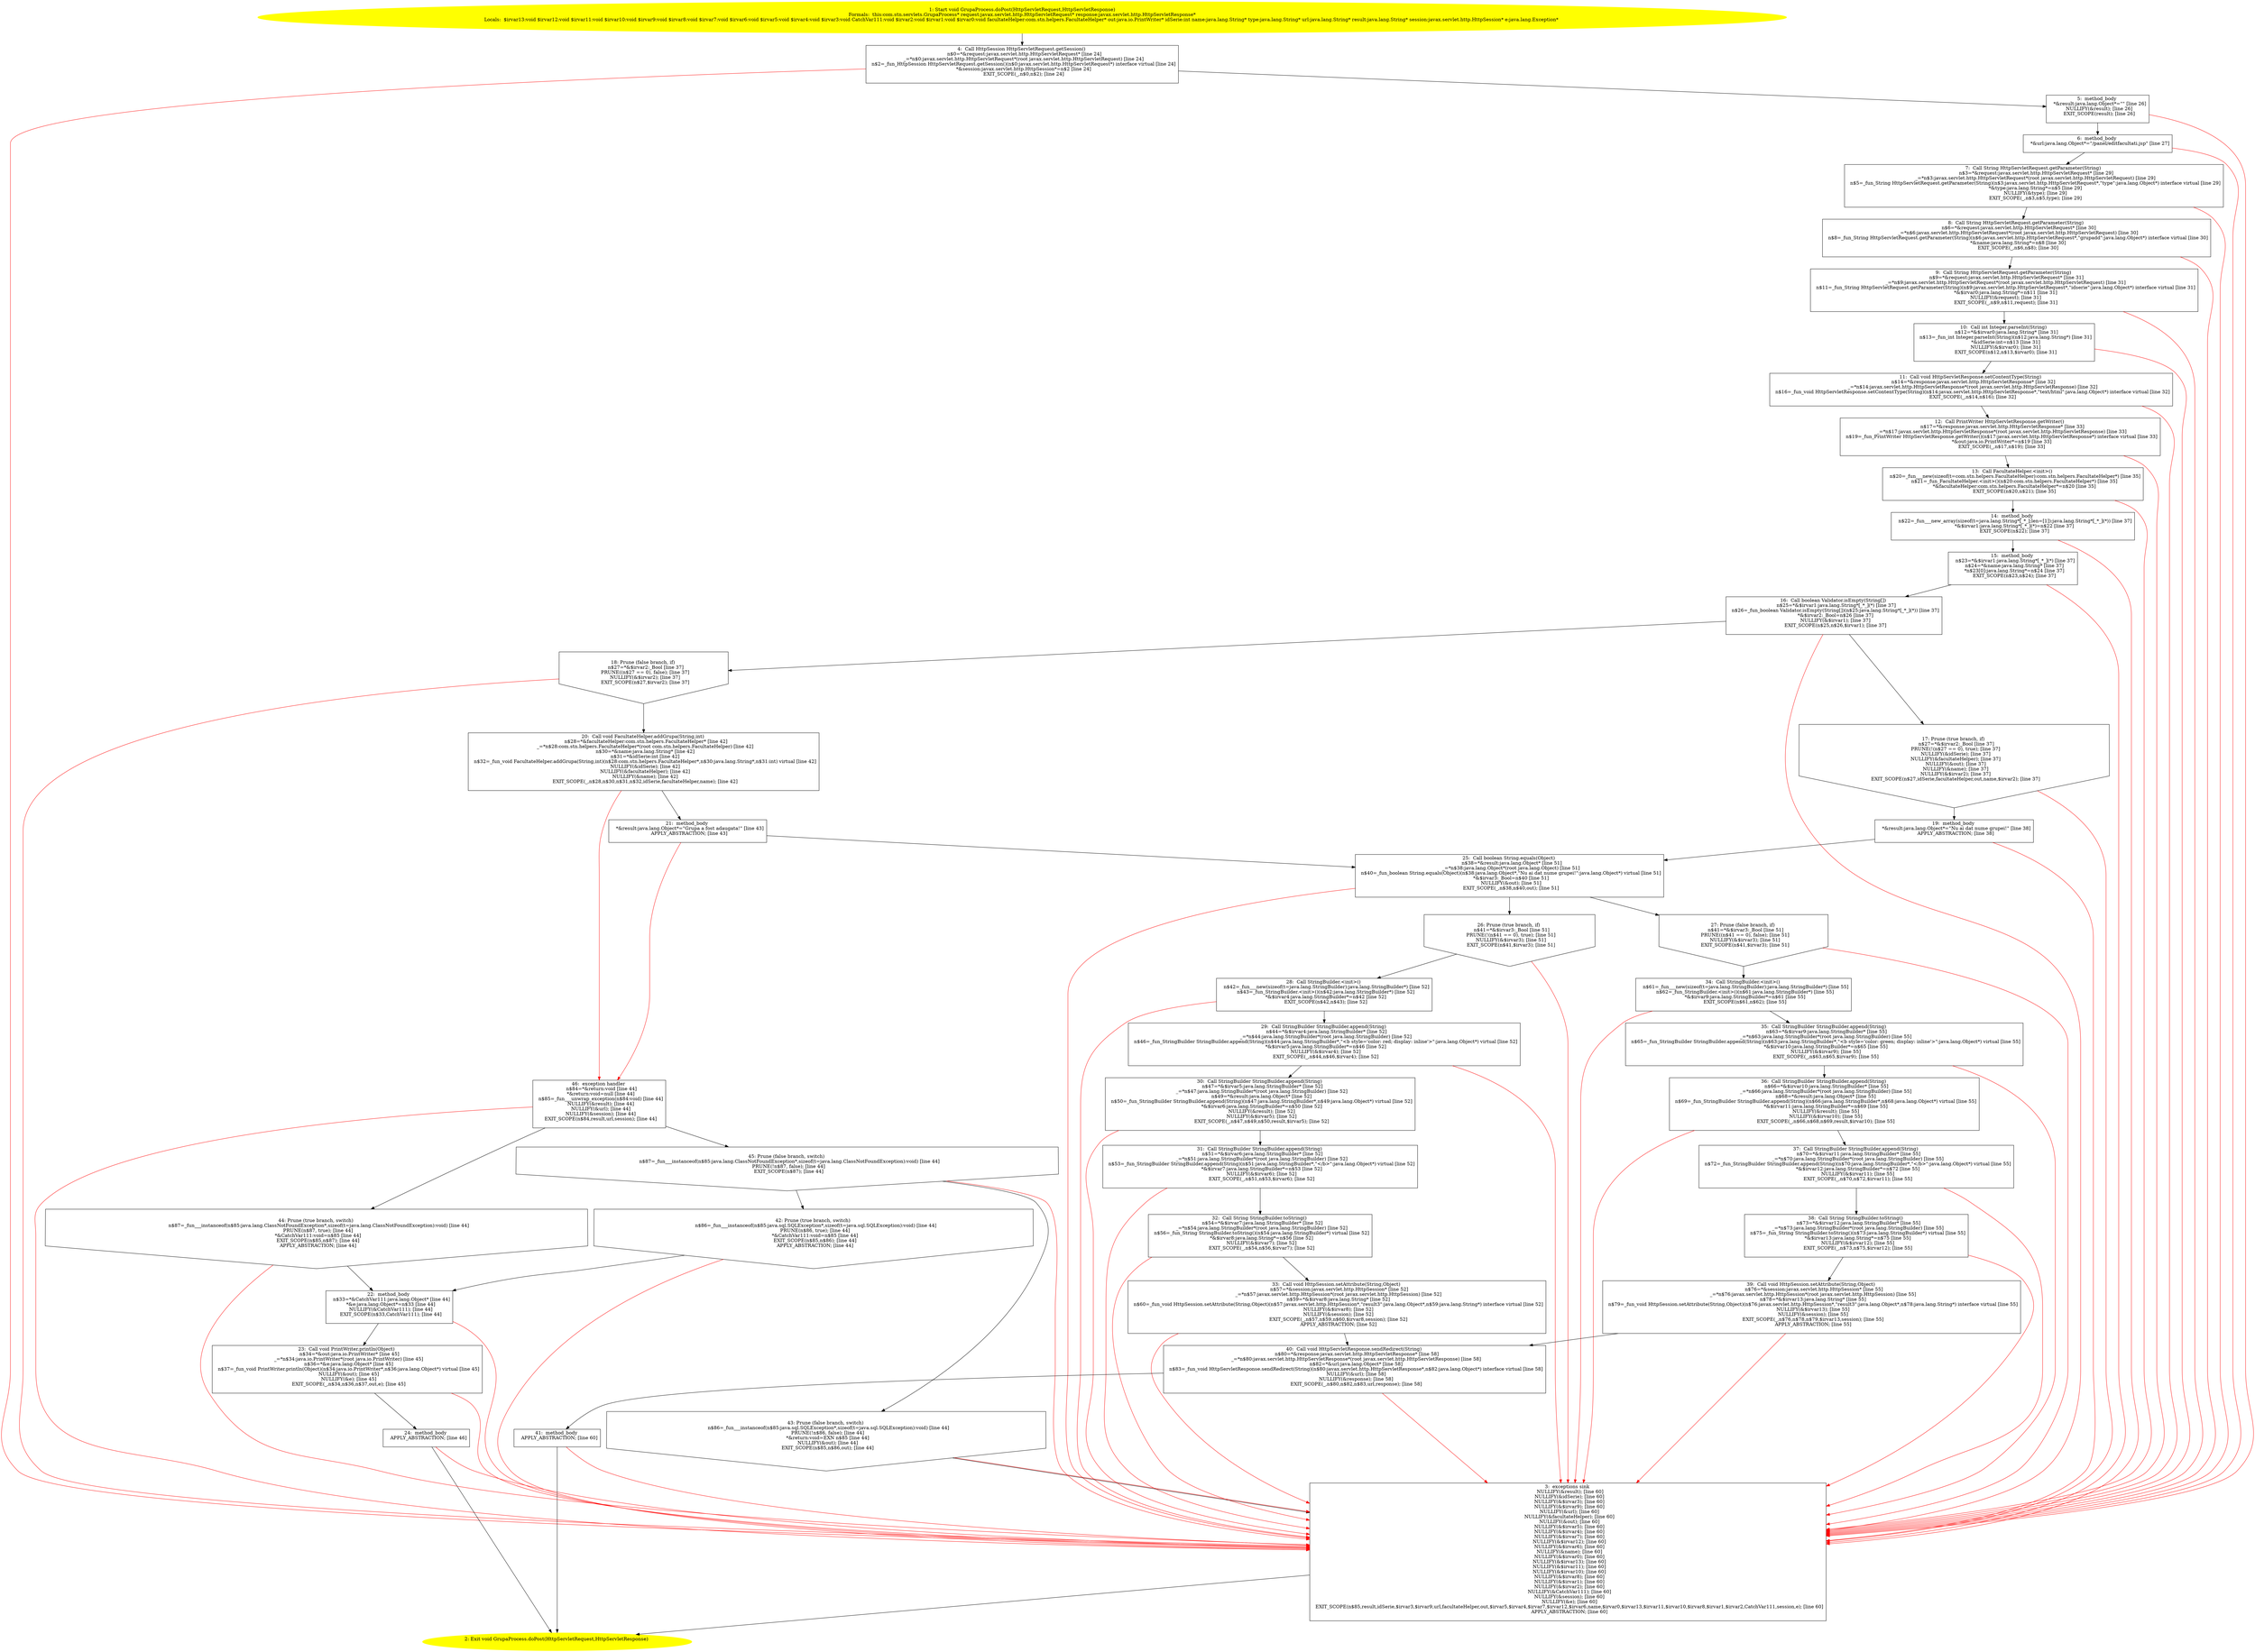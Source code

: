 /* @generated */
digraph cfg {
"com.stn.servlets.GrupaProcess.doPost(javax.servlet.http.HttpServletRequest,javax.servlet.http.HttpSe.77dba6523dc3bb1e43ad5403bfc271e7_1" [label="1: Start void GrupaProcess.doPost(HttpServletRequest,HttpServletResponse)\nFormals:  this:com.stn.servlets.GrupaProcess* request:javax.servlet.http.HttpServletRequest* response:javax.servlet.http.HttpServletResponse*\nLocals:  $irvar13:void $irvar12:void $irvar11:void $irvar10:void $irvar9:void $irvar8:void $irvar7:void $irvar6:void $irvar5:void $irvar4:void $irvar3:void CatchVar111:void $irvar2:void $irvar1:void $irvar0:void facultateHelper:com.stn.helpers.FacultateHelper* out:java.io.PrintWriter* idSerie:int name:java.lang.String* type:java.lang.String* url:java.lang.String* result:java.lang.String* session:javax.servlet.http.HttpSession* e:java.lang.Exception* \n  " color=yellow style=filled]
	

	 "com.stn.servlets.GrupaProcess.doPost(javax.servlet.http.HttpServletRequest,javax.servlet.http.HttpSe.77dba6523dc3bb1e43ad5403bfc271e7_1" -> "com.stn.servlets.GrupaProcess.doPost(javax.servlet.http.HttpServletRequest,javax.servlet.http.HttpSe.77dba6523dc3bb1e43ad5403bfc271e7_4" ;
"com.stn.servlets.GrupaProcess.doPost(javax.servlet.http.HttpServletRequest,javax.servlet.http.HttpSe.77dba6523dc3bb1e43ad5403bfc271e7_2" [label="2: Exit void GrupaProcess.doPost(HttpServletRequest,HttpServletResponse) \n  " color=yellow style=filled]
	

"com.stn.servlets.GrupaProcess.doPost(javax.servlet.http.HttpServletRequest,javax.servlet.http.HttpSe.77dba6523dc3bb1e43ad5403bfc271e7_3" [label="3:  exceptions sink \n   NULLIFY(&result); [line 60]\n  NULLIFY(&idSerie); [line 60]\n  NULLIFY(&$irvar3); [line 60]\n  NULLIFY(&$irvar9); [line 60]\n  NULLIFY(&url); [line 60]\n  NULLIFY(&facultateHelper); [line 60]\n  NULLIFY(&out); [line 60]\n  NULLIFY(&$irvar5); [line 60]\n  NULLIFY(&$irvar4); [line 60]\n  NULLIFY(&$irvar7); [line 60]\n  NULLIFY(&$irvar12); [line 60]\n  NULLIFY(&$irvar6); [line 60]\n  NULLIFY(&name); [line 60]\n  NULLIFY(&$irvar0); [line 60]\n  NULLIFY(&$irvar13); [line 60]\n  NULLIFY(&$irvar11); [line 60]\n  NULLIFY(&$irvar10); [line 60]\n  NULLIFY(&$irvar8); [line 60]\n  NULLIFY(&$irvar1); [line 60]\n  NULLIFY(&$irvar2); [line 60]\n  NULLIFY(&CatchVar111); [line 60]\n  NULLIFY(&session); [line 60]\n  NULLIFY(&e); [line 60]\n  EXIT_SCOPE(n$85,result,idSerie,$irvar3,$irvar9,url,facultateHelper,out,$irvar5,$irvar4,$irvar7,$irvar12,$irvar6,name,$irvar0,$irvar13,$irvar11,$irvar10,$irvar8,$irvar1,$irvar2,CatchVar111,session,e); [line 60]\n  APPLY_ABSTRACTION; [line 60]\n " shape="box"]
	

	 "com.stn.servlets.GrupaProcess.doPost(javax.servlet.http.HttpServletRequest,javax.servlet.http.HttpSe.77dba6523dc3bb1e43ad5403bfc271e7_3" -> "com.stn.servlets.GrupaProcess.doPost(javax.servlet.http.HttpServletRequest,javax.servlet.http.HttpSe.77dba6523dc3bb1e43ad5403bfc271e7_2" ;
"com.stn.servlets.GrupaProcess.doPost(javax.servlet.http.HttpServletRequest,javax.servlet.http.HttpSe.77dba6523dc3bb1e43ad5403bfc271e7_4" [label="4:  Call HttpSession HttpServletRequest.getSession() \n   n$0=*&request:javax.servlet.http.HttpServletRequest* [line 24]\n  _=*n$0:javax.servlet.http.HttpServletRequest*(root javax.servlet.http.HttpServletRequest) [line 24]\n  n$2=_fun_HttpSession HttpServletRequest.getSession()(n$0:javax.servlet.http.HttpServletRequest*) interface virtual [line 24]\n  *&session:javax.servlet.http.HttpSession*=n$2 [line 24]\n  EXIT_SCOPE(_,n$0,n$2); [line 24]\n " shape="box"]
	

	 "com.stn.servlets.GrupaProcess.doPost(javax.servlet.http.HttpServletRequest,javax.servlet.http.HttpSe.77dba6523dc3bb1e43ad5403bfc271e7_4" -> "com.stn.servlets.GrupaProcess.doPost(javax.servlet.http.HttpServletRequest,javax.servlet.http.HttpSe.77dba6523dc3bb1e43ad5403bfc271e7_5" ;
	 "com.stn.servlets.GrupaProcess.doPost(javax.servlet.http.HttpServletRequest,javax.servlet.http.HttpSe.77dba6523dc3bb1e43ad5403bfc271e7_4" -> "com.stn.servlets.GrupaProcess.doPost(javax.servlet.http.HttpServletRequest,javax.servlet.http.HttpSe.77dba6523dc3bb1e43ad5403bfc271e7_3" [color="red" ];
"com.stn.servlets.GrupaProcess.doPost(javax.servlet.http.HttpServletRequest,javax.servlet.http.HttpSe.77dba6523dc3bb1e43ad5403bfc271e7_5" [label="5:  method_body \n   *&result:java.lang.Object*=\"\" [line 26]\n  NULLIFY(&result); [line 26]\n  EXIT_SCOPE(result); [line 26]\n " shape="box"]
	

	 "com.stn.servlets.GrupaProcess.doPost(javax.servlet.http.HttpServletRequest,javax.servlet.http.HttpSe.77dba6523dc3bb1e43ad5403bfc271e7_5" -> "com.stn.servlets.GrupaProcess.doPost(javax.servlet.http.HttpServletRequest,javax.servlet.http.HttpSe.77dba6523dc3bb1e43ad5403bfc271e7_6" ;
	 "com.stn.servlets.GrupaProcess.doPost(javax.servlet.http.HttpServletRequest,javax.servlet.http.HttpSe.77dba6523dc3bb1e43ad5403bfc271e7_5" -> "com.stn.servlets.GrupaProcess.doPost(javax.servlet.http.HttpServletRequest,javax.servlet.http.HttpSe.77dba6523dc3bb1e43ad5403bfc271e7_3" [color="red" ];
"com.stn.servlets.GrupaProcess.doPost(javax.servlet.http.HttpServletRequest,javax.servlet.http.HttpSe.77dba6523dc3bb1e43ad5403bfc271e7_6" [label="6:  method_body \n   *&url:java.lang.Object*=\"/panel/editfacultati.jsp\" [line 27]\n " shape="box"]
	

	 "com.stn.servlets.GrupaProcess.doPost(javax.servlet.http.HttpServletRequest,javax.servlet.http.HttpSe.77dba6523dc3bb1e43ad5403bfc271e7_6" -> "com.stn.servlets.GrupaProcess.doPost(javax.servlet.http.HttpServletRequest,javax.servlet.http.HttpSe.77dba6523dc3bb1e43ad5403bfc271e7_7" ;
	 "com.stn.servlets.GrupaProcess.doPost(javax.servlet.http.HttpServletRequest,javax.servlet.http.HttpSe.77dba6523dc3bb1e43ad5403bfc271e7_6" -> "com.stn.servlets.GrupaProcess.doPost(javax.servlet.http.HttpServletRequest,javax.servlet.http.HttpSe.77dba6523dc3bb1e43ad5403bfc271e7_3" [color="red" ];
"com.stn.servlets.GrupaProcess.doPost(javax.servlet.http.HttpServletRequest,javax.servlet.http.HttpSe.77dba6523dc3bb1e43ad5403bfc271e7_7" [label="7:  Call String HttpServletRequest.getParameter(String) \n   n$3=*&request:javax.servlet.http.HttpServletRequest* [line 29]\n  _=*n$3:javax.servlet.http.HttpServletRequest*(root javax.servlet.http.HttpServletRequest) [line 29]\n  n$5=_fun_String HttpServletRequest.getParameter(String)(n$3:javax.servlet.http.HttpServletRequest*,\"type\":java.lang.Object*) interface virtual [line 29]\n  *&type:java.lang.String*=n$5 [line 29]\n  NULLIFY(&type); [line 29]\n  EXIT_SCOPE(_,n$3,n$5,type); [line 29]\n " shape="box"]
	

	 "com.stn.servlets.GrupaProcess.doPost(javax.servlet.http.HttpServletRequest,javax.servlet.http.HttpSe.77dba6523dc3bb1e43ad5403bfc271e7_7" -> "com.stn.servlets.GrupaProcess.doPost(javax.servlet.http.HttpServletRequest,javax.servlet.http.HttpSe.77dba6523dc3bb1e43ad5403bfc271e7_8" ;
	 "com.stn.servlets.GrupaProcess.doPost(javax.servlet.http.HttpServletRequest,javax.servlet.http.HttpSe.77dba6523dc3bb1e43ad5403bfc271e7_7" -> "com.stn.servlets.GrupaProcess.doPost(javax.servlet.http.HttpServletRequest,javax.servlet.http.HttpSe.77dba6523dc3bb1e43ad5403bfc271e7_3" [color="red" ];
"com.stn.servlets.GrupaProcess.doPost(javax.servlet.http.HttpServletRequest,javax.servlet.http.HttpSe.77dba6523dc3bb1e43ad5403bfc271e7_8" [label="8:  Call String HttpServletRequest.getParameter(String) \n   n$6=*&request:javax.servlet.http.HttpServletRequest* [line 30]\n  _=*n$6:javax.servlet.http.HttpServletRequest*(root javax.servlet.http.HttpServletRequest) [line 30]\n  n$8=_fun_String HttpServletRequest.getParameter(String)(n$6:javax.servlet.http.HttpServletRequest*,\"grupadd\":java.lang.Object*) interface virtual [line 30]\n  *&name:java.lang.String*=n$8 [line 30]\n  EXIT_SCOPE(_,n$6,n$8); [line 30]\n " shape="box"]
	

	 "com.stn.servlets.GrupaProcess.doPost(javax.servlet.http.HttpServletRequest,javax.servlet.http.HttpSe.77dba6523dc3bb1e43ad5403bfc271e7_8" -> "com.stn.servlets.GrupaProcess.doPost(javax.servlet.http.HttpServletRequest,javax.servlet.http.HttpSe.77dba6523dc3bb1e43ad5403bfc271e7_9" ;
	 "com.stn.servlets.GrupaProcess.doPost(javax.servlet.http.HttpServletRequest,javax.servlet.http.HttpSe.77dba6523dc3bb1e43ad5403bfc271e7_8" -> "com.stn.servlets.GrupaProcess.doPost(javax.servlet.http.HttpServletRequest,javax.servlet.http.HttpSe.77dba6523dc3bb1e43ad5403bfc271e7_3" [color="red" ];
"com.stn.servlets.GrupaProcess.doPost(javax.servlet.http.HttpServletRequest,javax.servlet.http.HttpSe.77dba6523dc3bb1e43ad5403bfc271e7_9" [label="9:  Call String HttpServletRequest.getParameter(String) \n   n$9=*&request:javax.servlet.http.HttpServletRequest* [line 31]\n  _=*n$9:javax.servlet.http.HttpServletRequest*(root javax.servlet.http.HttpServletRequest) [line 31]\n  n$11=_fun_String HttpServletRequest.getParameter(String)(n$9:javax.servlet.http.HttpServletRequest*,\"idserie\":java.lang.Object*) interface virtual [line 31]\n  *&$irvar0:java.lang.String*=n$11 [line 31]\n  NULLIFY(&request); [line 31]\n  EXIT_SCOPE(_,n$9,n$11,request); [line 31]\n " shape="box"]
	

	 "com.stn.servlets.GrupaProcess.doPost(javax.servlet.http.HttpServletRequest,javax.servlet.http.HttpSe.77dba6523dc3bb1e43ad5403bfc271e7_9" -> "com.stn.servlets.GrupaProcess.doPost(javax.servlet.http.HttpServletRequest,javax.servlet.http.HttpSe.77dba6523dc3bb1e43ad5403bfc271e7_10" ;
	 "com.stn.servlets.GrupaProcess.doPost(javax.servlet.http.HttpServletRequest,javax.servlet.http.HttpSe.77dba6523dc3bb1e43ad5403bfc271e7_9" -> "com.stn.servlets.GrupaProcess.doPost(javax.servlet.http.HttpServletRequest,javax.servlet.http.HttpSe.77dba6523dc3bb1e43ad5403bfc271e7_3" [color="red" ];
"com.stn.servlets.GrupaProcess.doPost(javax.servlet.http.HttpServletRequest,javax.servlet.http.HttpSe.77dba6523dc3bb1e43ad5403bfc271e7_10" [label="10:  Call int Integer.parseInt(String) \n   n$12=*&$irvar0:java.lang.String* [line 31]\n  n$13=_fun_int Integer.parseInt(String)(n$12:java.lang.String*) [line 31]\n  *&idSerie:int=n$13 [line 31]\n  NULLIFY(&$irvar0); [line 31]\n  EXIT_SCOPE(n$12,n$13,$irvar0); [line 31]\n " shape="box"]
	

	 "com.stn.servlets.GrupaProcess.doPost(javax.servlet.http.HttpServletRequest,javax.servlet.http.HttpSe.77dba6523dc3bb1e43ad5403bfc271e7_10" -> "com.stn.servlets.GrupaProcess.doPost(javax.servlet.http.HttpServletRequest,javax.servlet.http.HttpSe.77dba6523dc3bb1e43ad5403bfc271e7_11" ;
	 "com.stn.servlets.GrupaProcess.doPost(javax.servlet.http.HttpServletRequest,javax.servlet.http.HttpSe.77dba6523dc3bb1e43ad5403bfc271e7_10" -> "com.stn.servlets.GrupaProcess.doPost(javax.servlet.http.HttpServletRequest,javax.servlet.http.HttpSe.77dba6523dc3bb1e43ad5403bfc271e7_3" [color="red" ];
"com.stn.servlets.GrupaProcess.doPost(javax.servlet.http.HttpServletRequest,javax.servlet.http.HttpSe.77dba6523dc3bb1e43ad5403bfc271e7_11" [label="11:  Call void HttpServletResponse.setContentType(String) \n   n$14=*&response:javax.servlet.http.HttpServletResponse* [line 32]\n  _=*n$14:javax.servlet.http.HttpServletResponse*(root javax.servlet.http.HttpServletResponse) [line 32]\n  n$16=_fun_void HttpServletResponse.setContentType(String)(n$14:javax.servlet.http.HttpServletResponse*,\"text/html\":java.lang.Object*) interface virtual [line 32]\n  EXIT_SCOPE(_,n$14,n$16); [line 32]\n " shape="box"]
	

	 "com.stn.servlets.GrupaProcess.doPost(javax.servlet.http.HttpServletRequest,javax.servlet.http.HttpSe.77dba6523dc3bb1e43ad5403bfc271e7_11" -> "com.stn.servlets.GrupaProcess.doPost(javax.servlet.http.HttpServletRequest,javax.servlet.http.HttpSe.77dba6523dc3bb1e43ad5403bfc271e7_12" ;
	 "com.stn.servlets.GrupaProcess.doPost(javax.servlet.http.HttpServletRequest,javax.servlet.http.HttpSe.77dba6523dc3bb1e43ad5403bfc271e7_11" -> "com.stn.servlets.GrupaProcess.doPost(javax.servlet.http.HttpServletRequest,javax.servlet.http.HttpSe.77dba6523dc3bb1e43ad5403bfc271e7_3" [color="red" ];
"com.stn.servlets.GrupaProcess.doPost(javax.servlet.http.HttpServletRequest,javax.servlet.http.HttpSe.77dba6523dc3bb1e43ad5403bfc271e7_12" [label="12:  Call PrintWriter HttpServletResponse.getWriter() \n   n$17=*&response:javax.servlet.http.HttpServletResponse* [line 33]\n  _=*n$17:javax.servlet.http.HttpServletResponse*(root javax.servlet.http.HttpServletResponse) [line 33]\n  n$19=_fun_PrintWriter HttpServletResponse.getWriter()(n$17:javax.servlet.http.HttpServletResponse*) interface virtual [line 33]\n  *&out:java.io.PrintWriter*=n$19 [line 33]\n  EXIT_SCOPE(_,n$17,n$19); [line 33]\n " shape="box"]
	

	 "com.stn.servlets.GrupaProcess.doPost(javax.servlet.http.HttpServletRequest,javax.servlet.http.HttpSe.77dba6523dc3bb1e43ad5403bfc271e7_12" -> "com.stn.servlets.GrupaProcess.doPost(javax.servlet.http.HttpServletRequest,javax.servlet.http.HttpSe.77dba6523dc3bb1e43ad5403bfc271e7_13" ;
	 "com.stn.servlets.GrupaProcess.doPost(javax.servlet.http.HttpServletRequest,javax.servlet.http.HttpSe.77dba6523dc3bb1e43ad5403bfc271e7_12" -> "com.stn.servlets.GrupaProcess.doPost(javax.servlet.http.HttpServletRequest,javax.servlet.http.HttpSe.77dba6523dc3bb1e43ad5403bfc271e7_3" [color="red" ];
"com.stn.servlets.GrupaProcess.doPost(javax.servlet.http.HttpServletRequest,javax.servlet.http.HttpSe.77dba6523dc3bb1e43ad5403bfc271e7_13" [label="13:  Call FacultateHelper.<init>() \n   n$20=_fun___new(sizeof(t=com.stn.helpers.FacultateHelper):com.stn.helpers.FacultateHelper*) [line 35]\n  n$21=_fun_FacultateHelper.<init>()(n$20:com.stn.helpers.FacultateHelper*) [line 35]\n  *&facultateHelper:com.stn.helpers.FacultateHelper*=n$20 [line 35]\n  EXIT_SCOPE(n$20,n$21); [line 35]\n " shape="box"]
	

	 "com.stn.servlets.GrupaProcess.doPost(javax.servlet.http.HttpServletRequest,javax.servlet.http.HttpSe.77dba6523dc3bb1e43ad5403bfc271e7_13" -> "com.stn.servlets.GrupaProcess.doPost(javax.servlet.http.HttpServletRequest,javax.servlet.http.HttpSe.77dba6523dc3bb1e43ad5403bfc271e7_14" ;
	 "com.stn.servlets.GrupaProcess.doPost(javax.servlet.http.HttpServletRequest,javax.servlet.http.HttpSe.77dba6523dc3bb1e43ad5403bfc271e7_13" -> "com.stn.servlets.GrupaProcess.doPost(javax.servlet.http.HttpServletRequest,javax.servlet.http.HttpSe.77dba6523dc3bb1e43ad5403bfc271e7_3" [color="red" ];
"com.stn.servlets.GrupaProcess.doPost(javax.servlet.http.HttpServletRequest,javax.servlet.http.HttpSe.77dba6523dc3bb1e43ad5403bfc271e7_14" [label="14:  method_body \n   n$22=_fun___new_array(sizeof(t=java.lang.String*[_*_];len=[1]):java.lang.String*[_*_](*)) [line 37]\n  *&$irvar1:java.lang.String*[_*_](*)=n$22 [line 37]\n  EXIT_SCOPE(n$22); [line 37]\n " shape="box"]
	

	 "com.stn.servlets.GrupaProcess.doPost(javax.servlet.http.HttpServletRequest,javax.servlet.http.HttpSe.77dba6523dc3bb1e43ad5403bfc271e7_14" -> "com.stn.servlets.GrupaProcess.doPost(javax.servlet.http.HttpServletRequest,javax.servlet.http.HttpSe.77dba6523dc3bb1e43ad5403bfc271e7_15" ;
	 "com.stn.servlets.GrupaProcess.doPost(javax.servlet.http.HttpServletRequest,javax.servlet.http.HttpSe.77dba6523dc3bb1e43ad5403bfc271e7_14" -> "com.stn.servlets.GrupaProcess.doPost(javax.servlet.http.HttpServletRequest,javax.servlet.http.HttpSe.77dba6523dc3bb1e43ad5403bfc271e7_3" [color="red" ];
"com.stn.servlets.GrupaProcess.doPost(javax.servlet.http.HttpServletRequest,javax.servlet.http.HttpSe.77dba6523dc3bb1e43ad5403bfc271e7_15" [label="15:  method_body \n   n$23=*&$irvar1:java.lang.String*[_*_](*) [line 37]\n  n$24=*&name:java.lang.String* [line 37]\n  *n$23[0]:java.lang.String*=n$24 [line 37]\n  EXIT_SCOPE(n$23,n$24); [line 37]\n " shape="box"]
	

	 "com.stn.servlets.GrupaProcess.doPost(javax.servlet.http.HttpServletRequest,javax.servlet.http.HttpSe.77dba6523dc3bb1e43ad5403bfc271e7_15" -> "com.stn.servlets.GrupaProcess.doPost(javax.servlet.http.HttpServletRequest,javax.servlet.http.HttpSe.77dba6523dc3bb1e43ad5403bfc271e7_16" ;
	 "com.stn.servlets.GrupaProcess.doPost(javax.servlet.http.HttpServletRequest,javax.servlet.http.HttpSe.77dba6523dc3bb1e43ad5403bfc271e7_15" -> "com.stn.servlets.GrupaProcess.doPost(javax.servlet.http.HttpServletRequest,javax.servlet.http.HttpSe.77dba6523dc3bb1e43ad5403bfc271e7_3" [color="red" ];
"com.stn.servlets.GrupaProcess.doPost(javax.servlet.http.HttpServletRequest,javax.servlet.http.HttpSe.77dba6523dc3bb1e43ad5403bfc271e7_16" [label="16:  Call boolean Validator.isEmpty(String[]) \n   n$25=*&$irvar1:java.lang.String*[_*_](*) [line 37]\n  n$26=_fun_boolean Validator.isEmpty(String[])(n$25:java.lang.String*[_*_](*)) [line 37]\n  *&$irvar2:_Bool=n$26 [line 37]\n  NULLIFY(&$irvar1); [line 37]\n  EXIT_SCOPE(n$25,n$26,$irvar1); [line 37]\n " shape="box"]
	

	 "com.stn.servlets.GrupaProcess.doPost(javax.servlet.http.HttpServletRequest,javax.servlet.http.HttpSe.77dba6523dc3bb1e43ad5403bfc271e7_16" -> "com.stn.servlets.GrupaProcess.doPost(javax.servlet.http.HttpServletRequest,javax.servlet.http.HttpSe.77dba6523dc3bb1e43ad5403bfc271e7_17" ;
	 "com.stn.servlets.GrupaProcess.doPost(javax.servlet.http.HttpServletRequest,javax.servlet.http.HttpSe.77dba6523dc3bb1e43ad5403bfc271e7_16" -> "com.stn.servlets.GrupaProcess.doPost(javax.servlet.http.HttpServletRequest,javax.servlet.http.HttpSe.77dba6523dc3bb1e43ad5403bfc271e7_18" ;
	 "com.stn.servlets.GrupaProcess.doPost(javax.servlet.http.HttpServletRequest,javax.servlet.http.HttpSe.77dba6523dc3bb1e43ad5403bfc271e7_16" -> "com.stn.servlets.GrupaProcess.doPost(javax.servlet.http.HttpServletRequest,javax.servlet.http.HttpSe.77dba6523dc3bb1e43ad5403bfc271e7_3" [color="red" ];
"com.stn.servlets.GrupaProcess.doPost(javax.servlet.http.HttpServletRequest,javax.servlet.http.HttpSe.77dba6523dc3bb1e43ad5403bfc271e7_17" [label="17: Prune (true branch, if) \n   n$27=*&$irvar2:_Bool [line 37]\n  PRUNE(!(n$27 == 0), true); [line 37]\n  NULLIFY(&idSerie); [line 37]\n  NULLIFY(&facultateHelper); [line 37]\n  NULLIFY(&out); [line 37]\n  NULLIFY(&name); [line 37]\n  NULLIFY(&$irvar2); [line 37]\n  EXIT_SCOPE(n$27,idSerie,facultateHelper,out,name,$irvar2); [line 37]\n " shape="invhouse"]
	

	 "com.stn.servlets.GrupaProcess.doPost(javax.servlet.http.HttpServletRequest,javax.servlet.http.HttpSe.77dba6523dc3bb1e43ad5403bfc271e7_17" -> "com.stn.servlets.GrupaProcess.doPost(javax.servlet.http.HttpServletRequest,javax.servlet.http.HttpSe.77dba6523dc3bb1e43ad5403bfc271e7_19" ;
	 "com.stn.servlets.GrupaProcess.doPost(javax.servlet.http.HttpServletRequest,javax.servlet.http.HttpSe.77dba6523dc3bb1e43ad5403bfc271e7_17" -> "com.stn.servlets.GrupaProcess.doPost(javax.servlet.http.HttpServletRequest,javax.servlet.http.HttpSe.77dba6523dc3bb1e43ad5403bfc271e7_3" [color="red" ];
"com.stn.servlets.GrupaProcess.doPost(javax.servlet.http.HttpServletRequest,javax.servlet.http.HttpSe.77dba6523dc3bb1e43ad5403bfc271e7_18" [label="18: Prune (false branch, if) \n   n$27=*&$irvar2:_Bool [line 37]\n  PRUNE((n$27 == 0), false); [line 37]\n  NULLIFY(&$irvar2); [line 37]\n  EXIT_SCOPE(n$27,$irvar2); [line 37]\n " shape="invhouse"]
	

	 "com.stn.servlets.GrupaProcess.doPost(javax.servlet.http.HttpServletRequest,javax.servlet.http.HttpSe.77dba6523dc3bb1e43ad5403bfc271e7_18" -> "com.stn.servlets.GrupaProcess.doPost(javax.servlet.http.HttpServletRequest,javax.servlet.http.HttpSe.77dba6523dc3bb1e43ad5403bfc271e7_20" ;
	 "com.stn.servlets.GrupaProcess.doPost(javax.servlet.http.HttpServletRequest,javax.servlet.http.HttpSe.77dba6523dc3bb1e43ad5403bfc271e7_18" -> "com.stn.servlets.GrupaProcess.doPost(javax.servlet.http.HttpServletRequest,javax.servlet.http.HttpSe.77dba6523dc3bb1e43ad5403bfc271e7_3" [color="red" ];
"com.stn.servlets.GrupaProcess.doPost(javax.servlet.http.HttpServletRequest,javax.servlet.http.HttpSe.77dba6523dc3bb1e43ad5403bfc271e7_19" [label="19:  method_body \n   *&result:java.lang.Object*=\"Nu ai dat nume grupei!\" [line 38]\n  APPLY_ABSTRACTION; [line 38]\n " shape="box"]
	

	 "com.stn.servlets.GrupaProcess.doPost(javax.servlet.http.HttpServletRequest,javax.servlet.http.HttpSe.77dba6523dc3bb1e43ad5403bfc271e7_19" -> "com.stn.servlets.GrupaProcess.doPost(javax.servlet.http.HttpServletRequest,javax.servlet.http.HttpSe.77dba6523dc3bb1e43ad5403bfc271e7_25" ;
	 "com.stn.servlets.GrupaProcess.doPost(javax.servlet.http.HttpServletRequest,javax.servlet.http.HttpSe.77dba6523dc3bb1e43ad5403bfc271e7_19" -> "com.stn.servlets.GrupaProcess.doPost(javax.servlet.http.HttpServletRequest,javax.servlet.http.HttpSe.77dba6523dc3bb1e43ad5403bfc271e7_3" [color="red" ];
"com.stn.servlets.GrupaProcess.doPost(javax.servlet.http.HttpServletRequest,javax.servlet.http.HttpSe.77dba6523dc3bb1e43ad5403bfc271e7_20" [label="20:  Call void FacultateHelper.addGrupa(String,int) \n   n$28=*&facultateHelper:com.stn.helpers.FacultateHelper* [line 42]\n  _=*n$28:com.stn.helpers.FacultateHelper*(root com.stn.helpers.FacultateHelper) [line 42]\n  n$30=*&name:java.lang.String* [line 42]\n  n$31=*&idSerie:int [line 42]\n  n$32=_fun_void FacultateHelper.addGrupa(String,int)(n$28:com.stn.helpers.FacultateHelper*,n$30:java.lang.String*,n$31:int) virtual [line 42]\n  NULLIFY(&idSerie); [line 42]\n  NULLIFY(&facultateHelper); [line 42]\n  NULLIFY(&name); [line 42]\n  EXIT_SCOPE(_,n$28,n$30,n$31,n$32,idSerie,facultateHelper,name); [line 42]\n " shape="box"]
	

	 "com.stn.servlets.GrupaProcess.doPost(javax.servlet.http.HttpServletRequest,javax.servlet.http.HttpSe.77dba6523dc3bb1e43ad5403bfc271e7_20" -> "com.stn.servlets.GrupaProcess.doPost(javax.servlet.http.HttpServletRequest,javax.servlet.http.HttpSe.77dba6523dc3bb1e43ad5403bfc271e7_21" ;
	 "com.stn.servlets.GrupaProcess.doPost(javax.servlet.http.HttpServletRequest,javax.servlet.http.HttpSe.77dba6523dc3bb1e43ad5403bfc271e7_20" -> "com.stn.servlets.GrupaProcess.doPost(javax.servlet.http.HttpServletRequest,javax.servlet.http.HttpSe.77dba6523dc3bb1e43ad5403bfc271e7_46" [color="red" ];
"com.stn.servlets.GrupaProcess.doPost(javax.servlet.http.HttpServletRequest,javax.servlet.http.HttpSe.77dba6523dc3bb1e43ad5403bfc271e7_21" [label="21:  method_body \n   *&result:java.lang.Object*=\"Grupa a fost adaugata!\" [line 43]\n  APPLY_ABSTRACTION; [line 43]\n " shape="box"]
	

	 "com.stn.servlets.GrupaProcess.doPost(javax.servlet.http.HttpServletRequest,javax.servlet.http.HttpSe.77dba6523dc3bb1e43ad5403bfc271e7_21" -> "com.stn.servlets.GrupaProcess.doPost(javax.servlet.http.HttpServletRequest,javax.servlet.http.HttpSe.77dba6523dc3bb1e43ad5403bfc271e7_25" ;
	 "com.stn.servlets.GrupaProcess.doPost(javax.servlet.http.HttpServletRequest,javax.servlet.http.HttpSe.77dba6523dc3bb1e43ad5403bfc271e7_21" -> "com.stn.servlets.GrupaProcess.doPost(javax.servlet.http.HttpServletRequest,javax.servlet.http.HttpSe.77dba6523dc3bb1e43ad5403bfc271e7_46" [color="red" ];
"com.stn.servlets.GrupaProcess.doPost(javax.servlet.http.HttpServletRequest,javax.servlet.http.HttpSe.77dba6523dc3bb1e43ad5403bfc271e7_22" [label="22:  method_body \n   n$33=*&CatchVar111:java.lang.Object* [line 44]\n  *&e:java.lang.Object*=n$33 [line 44]\n  NULLIFY(&CatchVar111); [line 44]\n  EXIT_SCOPE(n$33,CatchVar111); [line 44]\n " shape="box"]
	

	 "com.stn.servlets.GrupaProcess.doPost(javax.servlet.http.HttpServletRequest,javax.servlet.http.HttpSe.77dba6523dc3bb1e43ad5403bfc271e7_22" -> "com.stn.servlets.GrupaProcess.doPost(javax.servlet.http.HttpServletRequest,javax.servlet.http.HttpSe.77dba6523dc3bb1e43ad5403bfc271e7_23" ;
	 "com.stn.servlets.GrupaProcess.doPost(javax.servlet.http.HttpServletRequest,javax.servlet.http.HttpSe.77dba6523dc3bb1e43ad5403bfc271e7_22" -> "com.stn.servlets.GrupaProcess.doPost(javax.servlet.http.HttpServletRequest,javax.servlet.http.HttpSe.77dba6523dc3bb1e43ad5403bfc271e7_3" [color="red" ];
"com.stn.servlets.GrupaProcess.doPost(javax.servlet.http.HttpServletRequest,javax.servlet.http.HttpSe.77dba6523dc3bb1e43ad5403bfc271e7_23" [label="23:  Call void PrintWriter.println(Object) \n   n$34=*&out:java.io.PrintWriter* [line 45]\n  _=*n$34:java.io.PrintWriter*(root java.io.PrintWriter) [line 45]\n  n$36=*&e:java.lang.Object* [line 45]\n  n$37=_fun_void PrintWriter.println(Object)(n$34:java.io.PrintWriter*,n$36:java.lang.Object*) virtual [line 45]\n  NULLIFY(&out); [line 45]\n  NULLIFY(&e); [line 45]\n  EXIT_SCOPE(_,n$34,n$36,n$37,out,e); [line 45]\n " shape="box"]
	

	 "com.stn.servlets.GrupaProcess.doPost(javax.servlet.http.HttpServletRequest,javax.servlet.http.HttpSe.77dba6523dc3bb1e43ad5403bfc271e7_23" -> "com.stn.servlets.GrupaProcess.doPost(javax.servlet.http.HttpServletRequest,javax.servlet.http.HttpSe.77dba6523dc3bb1e43ad5403bfc271e7_24" ;
	 "com.stn.servlets.GrupaProcess.doPost(javax.servlet.http.HttpServletRequest,javax.servlet.http.HttpSe.77dba6523dc3bb1e43ad5403bfc271e7_23" -> "com.stn.servlets.GrupaProcess.doPost(javax.servlet.http.HttpServletRequest,javax.servlet.http.HttpSe.77dba6523dc3bb1e43ad5403bfc271e7_3" [color="red" ];
"com.stn.servlets.GrupaProcess.doPost(javax.servlet.http.HttpServletRequest,javax.servlet.http.HttpSe.77dba6523dc3bb1e43ad5403bfc271e7_24" [label="24:  method_body \n   APPLY_ABSTRACTION; [line 46]\n " shape="box"]
	

	 "com.stn.servlets.GrupaProcess.doPost(javax.servlet.http.HttpServletRequest,javax.servlet.http.HttpSe.77dba6523dc3bb1e43ad5403bfc271e7_24" -> "com.stn.servlets.GrupaProcess.doPost(javax.servlet.http.HttpServletRequest,javax.servlet.http.HttpSe.77dba6523dc3bb1e43ad5403bfc271e7_2" ;
	 "com.stn.servlets.GrupaProcess.doPost(javax.servlet.http.HttpServletRequest,javax.servlet.http.HttpSe.77dba6523dc3bb1e43ad5403bfc271e7_24" -> "com.stn.servlets.GrupaProcess.doPost(javax.servlet.http.HttpServletRequest,javax.servlet.http.HttpSe.77dba6523dc3bb1e43ad5403bfc271e7_3" [color="red" ];
"com.stn.servlets.GrupaProcess.doPost(javax.servlet.http.HttpServletRequest,javax.servlet.http.HttpSe.77dba6523dc3bb1e43ad5403bfc271e7_25" [label="25:  Call boolean String.equals(Object) \n   n$38=*&result:java.lang.Object* [line 51]\n  _=*n$38:java.lang.Object*(root java.lang.Object) [line 51]\n  n$40=_fun_boolean String.equals(Object)(n$38:java.lang.Object*,\"Nu ai dat nume grupei!\":java.lang.Object*) virtual [line 51]\n  *&$irvar3:_Bool=n$40 [line 51]\n  NULLIFY(&out); [line 51]\n  EXIT_SCOPE(_,n$38,n$40,out); [line 51]\n " shape="box"]
	

	 "com.stn.servlets.GrupaProcess.doPost(javax.servlet.http.HttpServletRequest,javax.servlet.http.HttpSe.77dba6523dc3bb1e43ad5403bfc271e7_25" -> "com.stn.servlets.GrupaProcess.doPost(javax.servlet.http.HttpServletRequest,javax.servlet.http.HttpSe.77dba6523dc3bb1e43ad5403bfc271e7_26" ;
	 "com.stn.servlets.GrupaProcess.doPost(javax.servlet.http.HttpServletRequest,javax.servlet.http.HttpSe.77dba6523dc3bb1e43ad5403bfc271e7_25" -> "com.stn.servlets.GrupaProcess.doPost(javax.servlet.http.HttpServletRequest,javax.servlet.http.HttpSe.77dba6523dc3bb1e43ad5403bfc271e7_27" ;
	 "com.stn.servlets.GrupaProcess.doPost(javax.servlet.http.HttpServletRequest,javax.servlet.http.HttpSe.77dba6523dc3bb1e43ad5403bfc271e7_25" -> "com.stn.servlets.GrupaProcess.doPost(javax.servlet.http.HttpServletRequest,javax.servlet.http.HttpSe.77dba6523dc3bb1e43ad5403bfc271e7_3" [color="red" ];
"com.stn.servlets.GrupaProcess.doPost(javax.servlet.http.HttpServletRequest,javax.servlet.http.HttpSe.77dba6523dc3bb1e43ad5403bfc271e7_26" [label="26: Prune (true branch, if) \n   n$41=*&$irvar3:_Bool [line 51]\n  PRUNE(!(n$41 == 0), true); [line 51]\n  NULLIFY(&$irvar3); [line 51]\n  EXIT_SCOPE(n$41,$irvar3); [line 51]\n " shape="invhouse"]
	

	 "com.stn.servlets.GrupaProcess.doPost(javax.servlet.http.HttpServletRequest,javax.servlet.http.HttpSe.77dba6523dc3bb1e43ad5403bfc271e7_26" -> "com.stn.servlets.GrupaProcess.doPost(javax.servlet.http.HttpServletRequest,javax.servlet.http.HttpSe.77dba6523dc3bb1e43ad5403bfc271e7_28" ;
	 "com.stn.servlets.GrupaProcess.doPost(javax.servlet.http.HttpServletRequest,javax.servlet.http.HttpSe.77dba6523dc3bb1e43ad5403bfc271e7_26" -> "com.stn.servlets.GrupaProcess.doPost(javax.servlet.http.HttpServletRequest,javax.servlet.http.HttpSe.77dba6523dc3bb1e43ad5403bfc271e7_3" [color="red" ];
"com.stn.servlets.GrupaProcess.doPost(javax.servlet.http.HttpServletRequest,javax.servlet.http.HttpSe.77dba6523dc3bb1e43ad5403bfc271e7_27" [label="27: Prune (false branch, if) \n   n$41=*&$irvar3:_Bool [line 51]\n  PRUNE((n$41 == 0), false); [line 51]\n  NULLIFY(&$irvar3); [line 51]\n  EXIT_SCOPE(n$41,$irvar3); [line 51]\n " shape="invhouse"]
	

	 "com.stn.servlets.GrupaProcess.doPost(javax.servlet.http.HttpServletRequest,javax.servlet.http.HttpSe.77dba6523dc3bb1e43ad5403bfc271e7_27" -> "com.stn.servlets.GrupaProcess.doPost(javax.servlet.http.HttpServletRequest,javax.servlet.http.HttpSe.77dba6523dc3bb1e43ad5403bfc271e7_34" ;
	 "com.stn.servlets.GrupaProcess.doPost(javax.servlet.http.HttpServletRequest,javax.servlet.http.HttpSe.77dba6523dc3bb1e43ad5403bfc271e7_27" -> "com.stn.servlets.GrupaProcess.doPost(javax.servlet.http.HttpServletRequest,javax.servlet.http.HttpSe.77dba6523dc3bb1e43ad5403bfc271e7_3" [color="red" ];
"com.stn.servlets.GrupaProcess.doPost(javax.servlet.http.HttpServletRequest,javax.servlet.http.HttpSe.77dba6523dc3bb1e43ad5403bfc271e7_28" [label="28:  Call StringBuilder.<init>() \n   n$42=_fun___new(sizeof(t=java.lang.StringBuilder):java.lang.StringBuilder*) [line 52]\n  n$43=_fun_StringBuilder.<init>()(n$42:java.lang.StringBuilder*) [line 52]\n  *&$irvar4:java.lang.StringBuilder*=n$42 [line 52]\n  EXIT_SCOPE(n$42,n$43); [line 52]\n " shape="box"]
	

	 "com.stn.servlets.GrupaProcess.doPost(javax.servlet.http.HttpServletRequest,javax.servlet.http.HttpSe.77dba6523dc3bb1e43ad5403bfc271e7_28" -> "com.stn.servlets.GrupaProcess.doPost(javax.servlet.http.HttpServletRequest,javax.servlet.http.HttpSe.77dba6523dc3bb1e43ad5403bfc271e7_29" ;
	 "com.stn.servlets.GrupaProcess.doPost(javax.servlet.http.HttpServletRequest,javax.servlet.http.HttpSe.77dba6523dc3bb1e43ad5403bfc271e7_28" -> "com.stn.servlets.GrupaProcess.doPost(javax.servlet.http.HttpServletRequest,javax.servlet.http.HttpSe.77dba6523dc3bb1e43ad5403bfc271e7_3" [color="red" ];
"com.stn.servlets.GrupaProcess.doPost(javax.servlet.http.HttpServletRequest,javax.servlet.http.HttpSe.77dba6523dc3bb1e43ad5403bfc271e7_29" [label="29:  Call StringBuilder StringBuilder.append(String) \n   n$44=*&$irvar4:java.lang.StringBuilder* [line 52]\n  _=*n$44:java.lang.StringBuilder*(root java.lang.StringBuilder) [line 52]\n  n$46=_fun_StringBuilder StringBuilder.append(String)(n$44:java.lang.StringBuilder*,\"<b style='color: red; display: inline'>\":java.lang.Object*) virtual [line 52]\n  *&$irvar5:java.lang.StringBuilder*=n$46 [line 52]\n  NULLIFY(&$irvar4); [line 52]\n  EXIT_SCOPE(_,n$44,n$46,$irvar4); [line 52]\n " shape="box"]
	

	 "com.stn.servlets.GrupaProcess.doPost(javax.servlet.http.HttpServletRequest,javax.servlet.http.HttpSe.77dba6523dc3bb1e43ad5403bfc271e7_29" -> "com.stn.servlets.GrupaProcess.doPost(javax.servlet.http.HttpServletRequest,javax.servlet.http.HttpSe.77dba6523dc3bb1e43ad5403bfc271e7_30" ;
	 "com.stn.servlets.GrupaProcess.doPost(javax.servlet.http.HttpServletRequest,javax.servlet.http.HttpSe.77dba6523dc3bb1e43ad5403bfc271e7_29" -> "com.stn.servlets.GrupaProcess.doPost(javax.servlet.http.HttpServletRequest,javax.servlet.http.HttpSe.77dba6523dc3bb1e43ad5403bfc271e7_3" [color="red" ];
"com.stn.servlets.GrupaProcess.doPost(javax.servlet.http.HttpServletRequest,javax.servlet.http.HttpSe.77dba6523dc3bb1e43ad5403bfc271e7_30" [label="30:  Call StringBuilder StringBuilder.append(String) \n   n$47=*&$irvar5:java.lang.StringBuilder* [line 52]\n  _=*n$47:java.lang.StringBuilder*(root java.lang.StringBuilder) [line 52]\n  n$49=*&result:java.lang.Object* [line 52]\n  n$50=_fun_StringBuilder StringBuilder.append(String)(n$47:java.lang.StringBuilder*,n$49:java.lang.Object*) virtual [line 52]\n  *&$irvar6:java.lang.StringBuilder*=n$50 [line 52]\n  NULLIFY(&result); [line 52]\n  NULLIFY(&$irvar5); [line 52]\n  EXIT_SCOPE(_,n$47,n$49,n$50,result,$irvar5); [line 52]\n " shape="box"]
	

	 "com.stn.servlets.GrupaProcess.doPost(javax.servlet.http.HttpServletRequest,javax.servlet.http.HttpSe.77dba6523dc3bb1e43ad5403bfc271e7_30" -> "com.stn.servlets.GrupaProcess.doPost(javax.servlet.http.HttpServletRequest,javax.servlet.http.HttpSe.77dba6523dc3bb1e43ad5403bfc271e7_31" ;
	 "com.stn.servlets.GrupaProcess.doPost(javax.servlet.http.HttpServletRequest,javax.servlet.http.HttpSe.77dba6523dc3bb1e43ad5403bfc271e7_30" -> "com.stn.servlets.GrupaProcess.doPost(javax.servlet.http.HttpServletRequest,javax.servlet.http.HttpSe.77dba6523dc3bb1e43ad5403bfc271e7_3" [color="red" ];
"com.stn.servlets.GrupaProcess.doPost(javax.servlet.http.HttpServletRequest,javax.servlet.http.HttpSe.77dba6523dc3bb1e43ad5403bfc271e7_31" [label="31:  Call StringBuilder StringBuilder.append(String) \n   n$51=*&$irvar6:java.lang.StringBuilder* [line 52]\n  _=*n$51:java.lang.StringBuilder*(root java.lang.StringBuilder) [line 52]\n  n$53=_fun_StringBuilder StringBuilder.append(String)(n$51:java.lang.StringBuilder*,\"</b>\":java.lang.Object*) virtual [line 52]\n  *&$irvar7:java.lang.StringBuilder*=n$53 [line 52]\n  NULLIFY(&$irvar6); [line 52]\n  EXIT_SCOPE(_,n$51,n$53,$irvar6); [line 52]\n " shape="box"]
	

	 "com.stn.servlets.GrupaProcess.doPost(javax.servlet.http.HttpServletRequest,javax.servlet.http.HttpSe.77dba6523dc3bb1e43ad5403bfc271e7_31" -> "com.stn.servlets.GrupaProcess.doPost(javax.servlet.http.HttpServletRequest,javax.servlet.http.HttpSe.77dba6523dc3bb1e43ad5403bfc271e7_32" ;
	 "com.stn.servlets.GrupaProcess.doPost(javax.servlet.http.HttpServletRequest,javax.servlet.http.HttpSe.77dba6523dc3bb1e43ad5403bfc271e7_31" -> "com.stn.servlets.GrupaProcess.doPost(javax.servlet.http.HttpServletRequest,javax.servlet.http.HttpSe.77dba6523dc3bb1e43ad5403bfc271e7_3" [color="red" ];
"com.stn.servlets.GrupaProcess.doPost(javax.servlet.http.HttpServletRequest,javax.servlet.http.HttpSe.77dba6523dc3bb1e43ad5403bfc271e7_32" [label="32:  Call String StringBuilder.toString() \n   n$54=*&$irvar7:java.lang.StringBuilder* [line 52]\n  _=*n$54:java.lang.StringBuilder*(root java.lang.StringBuilder) [line 52]\n  n$56=_fun_String StringBuilder.toString()(n$54:java.lang.StringBuilder*) virtual [line 52]\n  *&$irvar8:java.lang.String*=n$56 [line 52]\n  NULLIFY(&$irvar7); [line 52]\n  EXIT_SCOPE(_,n$54,n$56,$irvar7); [line 52]\n " shape="box"]
	

	 "com.stn.servlets.GrupaProcess.doPost(javax.servlet.http.HttpServletRequest,javax.servlet.http.HttpSe.77dba6523dc3bb1e43ad5403bfc271e7_32" -> "com.stn.servlets.GrupaProcess.doPost(javax.servlet.http.HttpServletRequest,javax.servlet.http.HttpSe.77dba6523dc3bb1e43ad5403bfc271e7_33" ;
	 "com.stn.servlets.GrupaProcess.doPost(javax.servlet.http.HttpServletRequest,javax.servlet.http.HttpSe.77dba6523dc3bb1e43ad5403bfc271e7_32" -> "com.stn.servlets.GrupaProcess.doPost(javax.servlet.http.HttpServletRequest,javax.servlet.http.HttpSe.77dba6523dc3bb1e43ad5403bfc271e7_3" [color="red" ];
"com.stn.servlets.GrupaProcess.doPost(javax.servlet.http.HttpServletRequest,javax.servlet.http.HttpSe.77dba6523dc3bb1e43ad5403bfc271e7_33" [label="33:  Call void HttpSession.setAttribute(String,Object) \n   n$57=*&session:javax.servlet.http.HttpSession* [line 52]\n  _=*n$57:javax.servlet.http.HttpSession*(root javax.servlet.http.HttpSession) [line 52]\n  n$59=*&$irvar8:java.lang.String* [line 52]\n  n$60=_fun_void HttpSession.setAttribute(String,Object)(n$57:javax.servlet.http.HttpSession*,\"result3\":java.lang.Object*,n$59:java.lang.String*) interface virtual [line 52]\n  NULLIFY(&$irvar8); [line 52]\n  NULLIFY(&session); [line 52]\n  EXIT_SCOPE(_,n$57,n$59,n$60,$irvar8,session); [line 52]\n  APPLY_ABSTRACTION; [line 52]\n " shape="box"]
	

	 "com.stn.servlets.GrupaProcess.doPost(javax.servlet.http.HttpServletRequest,javax.servlet.http.HttpSe.77dba6523dc3bb1e43ad5403bfc271e7_33" -> "com.stn.servlets.GrupaProcess.doPost(javax.servlet.http.HttpServletRequest,javax.servlet.http.HttpSe.77dba6523dc3bb1e43ad5403bfc271e7_40" ;
	 "com.stn.servlets.GrupaProcess.doPost(javax.servlet.http.HttpServletRequest,javax.servlet.http.HttpSe.77dba6523dc3bb1e43ad5403bfc271e7_33" -> "com.stn.servlets.GrupaProcess.doPost(javax.servlet.http.HttpServletRequest,javax.servlet.http.HttpSe.77dba6523dc3bb1e43ad5403bfc271e7_3" [color="red" ];
"com.stn.servlets.GrupaProcess.doPost(javax.servlet.http.HttpServletRequest,javax.servlet.http.HttpSe.77dba6523dc3bb1e43ad5403bfc271e7_34" [label="34:  Call StringBuilder.<init>() \n   n$61=_fun___new(sizeof(t=java.lang.StringBuilder):java.lang.StringBuilder*) [line 55]\n  n$62=_fun_StringBuilder.<init>()(n$61:java.lang.StringBuilder*) [line 55]\n  *&$irvar9:java.lang.StringBuilder*=n$61 [line 55]\n  EXIT_SCOPE(n$61,n$62); [line 55]\n " shape="box"]
	

	 "com.stn.servlets.GrupaProcess.doPost(javax.servlet.http.HttpServletRequest,javax.servlet.http.HttpSe.77dba6523dc3bb1e43ad5403bfc271e7_34" -> "com.stn.servlets.GrupaProcess.doPost(javax.servlet.http.HttpServletRequest,javax.servlet.http.HttpSe.77dba6523dc3bb1e43ad5403bfc271e7_35" ;
	 "com.stn.servlets.GrupaProcess.doPost(javax.servlet.http.HttpServletRequest,javax.servlet.http.HttpSe.77dba6523dc3bb1e43ad5403bfc271e7_34" -> "com.stn.servlets.GrupaProcess.doPost(javax.servlet.http.HttpServletRequest,javax.servlet.http.HttpSe.77dba6523dc3bb1e43ad5403bfc271e7_3" [color="red" ];
"com.stn.servlets.GrupaProcess.doPost(javax.servlet.http.HttpServletRequest,javax.servlet.http.HttpSe.77dba6523dc3bb1e43ad5403bfc271e7_35" [label="35:  Call StringBuilder StringBuilder.append(String) \n   n$63=*&$irvar9:java.lang.StringBuilder* [line 55]\n  _=*n$63:java.lang.StringBuilder*(root java.lang.StringBuilder) [line 55]\n  n$65=_fun_StringBuilder StringBuilder.append(String)(n$63:java.lang.StringBuilder*,\"<b style='color: green; display: inline'>\":java.lang.Object*) virtual [line 55]\n  *&$irvar10:java.lang.StringBuilder*=n$65 [line 55]\n  NULLIFY(&$irvar9); [line 55]\n  EXIT_SCOPE(_,n$63,n$65,$irvar9); [line 55]\n " shape="box"]
	

	 "com.stn.servlets.GrupaProcess.doPost(javax.servlet.http.HttpServletRequest,javax.servlet.http.HttpSe.77dba6523dc3bb1e43ad5403bfc271e7_35" -> "com.stn.servlets.GrupaProcess.doPost(javax.servlet.http.HttpServletRequest,javax.servlet.http.HttpSe.77dba6523dc3bb1e43ad5403bfc271e7_36" ;
	 "com.stn.servlets.GrupaProcess.doPost(javax.servlet.http.HttpServletRequest,javax.servlet.http.HttpSe.77dba6523dc3bb1e43ad5403bfc271e7_35" -> "com.stn.servlets.GrupaProcess.doPost(javax.servlet.http.HttpServletRequest,javax.servlet.http.HttpSe.77dba6523dc3bb1e43ad5403bfc271e7_3" [color="red" ];
"com.stn.servlets.GrupaProcess.doPost(javax.servlet.http.HttpServletRequest,javax.servlet.http.HttpSe.77dba6523dc3bb1e43ad5403bfc271e7_36" [label="36:  Call StringBuilder StringBuilder.append(String) \n   n$66=*&$irvar10:java.lang.StringBuilder* [line 55]\n  _=*n$66:java.lang.StringBuilder*(root java.lang.StringBuilder) [line 55]\n  n$68=*&result:java.lang.Object* [line 55]\n  n$69=_fun_StringBuilder StringBuilder.append(String)(n$66:java.lang.StringBuilder*,n$68:java.lang.Object*) virtual [line 55]\n  *&$irvar11:java.lang.StringBuilder*=n$69 [line 55]\n  NULLIFY(&result); [line 55]\n  NULLIFY(&$irvar10); [line 55]\n  EXIT_SCOPE(_,n$66,n$68,n$69,result,$irvar10); [line 55]\n " shape="box"]
	

	 "com.stn.servlets.GrupaProcess.doPost(javax.servlet.http.HttpServletRequest,javax.servlet.http.HttpSe.77dba6523dc3bb1e43ad5403bfc271e7_36" -> "com.stn.servlets.GrupaProcess.doPost(javax.servlet.http.HttpServletRequest,javax.servlet.http.HttpSe.77dba6523dc3bb1e43ad5403bfc271e7_37" ;
	 "com.stn.servlets.GrupaProcess.doPost(javax.servlet.http.HttpServletRequest,javax.servlet.http.HttpSe.77dba6523dc3bb1e43ad5403bfc271e7_36" -> "com.stn.servlets.GrupaProcess.doPost(javax.servlet.http.HttpServletRequest,javax.servlet.http.HttpSe.77dba6523dc3bb1e43ad5403bfc271e7_3" [color="red" ];
"com.stn.servlets.GrupaProcess.doPost(javax.servlet.http.HttpServletRequest,javax.servlet.http.HttpSe.77dba6523dc3bb1e43ad5403bfc271e7_37" [label="37:  Call StringBuilder StringBuilder.append(String) \n   n$70=*&$irvar11:java.lang.StringBuilder* [line 55]\n  _=*n$70:java.lang.StringBuilder*(root java.lang.StringBuilder) [line 55]\n  n$72=_fun_StringBuilder StringBuilder.append(String)(n$70:java.lang.StringBuilder*,\"</b>\":java.lang.Object*) virtual [line 55]\n  *&$irvar12:java.lang.StringBuilder*=n$72 [line 55]\n  NULLIFY(&$irvar11); [line 55]\n  EXIT_SCOPE(_,n$70,n$72,$irvar11); [line 55]\n " shape="box"]
	

	 "com.stn.servlets.GrupaProcess.doPost(javax.servlet.http.HttpServletRequest,javax.servlet.http.HttpSe.77dba6523dc3bb1e43ad5403bfc271e7_37" -> "com.stn.servlets.GrupaProcess.doPost(javax.servlet.http.HttpServletRequest,javax.servlet.http.HttpSe.77dba6523dc3bb1e43ad5403bfc271e7_38" ;
	 "com.stn.servlets.GrupaProcess.doPost(javax.servlet.http.HttpServletRequest,javax.servlet.http.HttpSe.77dba6523dc3bb1e43ad5403bfc271e7_37" -> "com.stn.servlets.GrupaProcess.doPost(javax.servlet.http.HttpServletRequest,javax.servlet.http.HttpSe.77dba6523dc3bb1e43ad5403bfc271e7_3" [color="red" ];
"com.stn.servlets.GrupaProcess.doPost(javax.servlet.http.HttpServletRequest,javax.servlet.http.HttpSe.77dba6523dc3bb1e43ad5403bfc271e7_38" [label="38:  Call String StringBuilder.toString() \n   n$73=*&$irvar12:java.lang.StringBuilder* [line 55]\n  _=*n$73:java.lang.StringBuilder*(root java.lang.StringBuilder) [line 55]\n  n$75=_fun_String StringBuilder.toString()(n$73:java.lang.StringBuilder*) virtual [line 55]\n  *&$irvar13:java.lang.String*=n$75 [line 55]\n  NULLIFY(&$irvar12); [line 55]\n  EXIT_SCOPE(_,n$73,n$75,$irvar12); [line 55]\n " shape="box"]
	

	 "com.stn.servlets.GrupaProcess.doPost(javax.servlet.http.HttpServletRequest,javax.servlet.http.HttpSe.77dba6523dc3bb1e43ad5403bfc271e7_38" -> "com.stn.servlets.GrupaProcess.doPost(javax.servlet.http.HttpServletRequest,javax.servlet.http.HttpSe.77dba6523dc3bb1e43ad5403bfc271e7_39" ;
	 "com.stn.servlets.GrupaProcess.doPost(javax.servlet.http.HttpServletRequest,javax.servlet.http.HttpSe.77dba6523dc3bb1e43ad5403bfc271e7_38" -> "com.stn.servlets.GrupaProcess.doPost(javax.servlet.http.HttpServletRequest,javax.servlet.http.HttpSe.77dba6523dc3bb1e43ad5403bfc271e7_3" [color="red" ];
"com.stn.servlets.GrupaProcess.doPost(javax.servlet.http.HttpServletRequest,javax.servlet.http.HttpSe.77dba6523dc3bb1e43ad5403bfc271e7_39" [label="39:  Call void HttpSession.setAttribute(String,Object) \n   n$76=*&session:javax.servlet.http.HttpSession* [line 55]\n  _=*n$76:javax.servlet.http.HttpSession*(root javax.servlet.http.HttpSession) [line 55]\n  n$78=*&$irvar13:java.lang.String* [line 55]\n  n$79=_fun_void HttpSession.setAttribute(String,Object)(n$76:javax.servlet.http.HttpSession*,\"result3\":java.lang.Object*,n$78:java.lang.String*) interface virtual [line 55]\n  NULLIFY(&$irvar13); [line 55]\n  NULLIFY(&session); [line 55]\n  EXIT_SCOPE(_,n$76,n$78,n$79,$irvar13,session); [line 55]\n  APPLY_ABSTRACTION; [line 55]\n " shape="box"]
	

	 "com.stn.servlets.GrupaProcess.doPost(javax.servlet.http.HttpServletRequest,javax.servlet.http.HttpSe.77dba6523dc3bb1e43ad5403bfc271e7_39" -> "com.stn.servlets.GrupaProcess.doPost(javax.servlet.http.HttpServletRequest,javax.servlet.http.HttpSe.77dba6523dc3bb1e43ad5403bfc271e7_40" ;
	 "com.stn.servlets.GrupaProcess.doPost(javax.servlet.http.HttpServletRequest,javax.servlet.http.HttpSe.77dba6523dc3bb1e43ad5403bfc271e7_39" -> "com.stn.servlets.GrupaProcess.doPost(javax.servlet.http.HttpServletRequest,javax.servlet.http.HttpSe.77dba6523dc3bb1e43ad5403bfc271e7_3" [color="red" ];
"com.stn.servlets.GrupaProcess.doPost(javax.servlet.http.HttpServletRequest,javax.servlet.http.HttpSe.77dba6523dc3bb1e43ad5403bfc271e7_40" [label="40:  Call void HttpServletResponse.sendRedirect(String) \n   n$80=*&response:javax.servlet.http.HttpServletResponse* [line 58]\n  _=*n$80:javax.servlet.http.HttpServletResponse*(root javax.servlet.http.HttpServletResponse) [line 58]\n  n$82=*&url:java.lang.Object* [line 58]\n  n$83=_fun_void HttpServletResponse.sendRedirect(String)(n$80:javax.servlet.http.HttpServletResponse*,n$82:java.lang.Object*) interface virtual [line 58]\n  NULLIFY(&url); [line 58]\n  NULLIFY(&response); [line 58]\n  EXIT_SCOPE(_,n$80,n$82,n$83,url,response); [line 58]\n " shape="box"]
	

	 "com.stn.servlets.GrupaProcess.doPost(javax.servlet.http.HttpServletRequest,javax.servlet.http.HttpSe.77dba6523dc3bb1e43ad5403bfc271e7_40" -> "com.stn.servlets.GrupaProcess.doPost(javax.servlet.http.HttpServletRequest,javax.servlet.http.HttpSe.77dba6523dc3bb1e43ad5403bfc271e7_41" ;
	 "com.stn.servlets.GrupaProcess.doPost(javax.servlet.http.HttpServletRequest,javax.servlet.http.HttpSe.77dba6523dc3bb1e43ad5403bfc271e7_40" -> "com.stn.servlets.GrupaProcess.doPost(javax.servlet.http.HttpServletRequest,javax.servlet.http.HttpSe.77dba6523dc3bb1e43ad5403bfc271e7_3" [color="red" ];
"com.stn.servlets.GrupaProcess.doPost(javax.servlet.http.HttpServletRequest,javax.servlet.http.HttpSe.77dba6523dc3bb1e43ad5403bfc271e7_41" [label="41:  method_body \n   APPLY_ABSTRACTION; [line 60]\n " shape="box"]
	

	 "com.stn.servlets.GrupaProcess.doPost(javax.servlet.http.HttpServletRequest,javax.servlet.http.HttpSe.77dba6523dc3bb1e43ad5403bfc271e7_41" -> "com.stn.servlets.GrupaProcess.doPost(javax.servlet.http.HttpServletRequest,javax.servlet.http.HttpSe.77dba6523dc3bb1e43ad5403bfc271e7_2" ;
	 "com.stn.servlets.GrupaProcess.doPost(javax.servlet.http.HttpServletRequest,javax.servlet.http.HttpSe.77dba6523dc3bb1e43ad5403bfc271e7_41" -> "com.stn.servlets.GrupaProcess.doPost(javax.servlet.http.HttpServletRequest,javax.servlet.http.HttpSe.77dba6523dc3bb1e43ad5403bfc271e7_3" [color="red" ];
"com.stn.servlets.GrupaProcess.doPost(javax.servlet.http.HttpServletRequest,javax.servlet.http.HttpSe.77dba6523dc3bb1e43ad5403bfc271e7_42" [label="42: Prune (true branch, switch) \n   n$86=_fun___instanceof(n$85:java.sql.SQLException*,sizeof(t=java.sql.SQLException):void) [line 44]\n  PRUNE(n$86, true); [line 44]\n  *&CatchVar111:void=n$85 [line 44]\n  EXIT_SCOPE(n$85,n$86); [line 44]\n  APPLY_ABSTRACTION; [line 44]\n " shape="invhouse"]
	

	 "com.stn.servlets.GrupaProcess.doPost(javax.servlet.http.HttpServletRequest,javax.servlet.http.HttpSe.77dba6523dc3bb1e43ad5403bfc271e7_42" -> "com.stn.servlets.GrupaProcess.doPost(javax.servlet.http.HttpServletRequest,javax.servlet.http.HttpSe.77dba6523dc3bb1e43ad5403bfc271e7_22" ;
	 "com.stn.servlets.GrupaProcess.doPost(javax.servlet.http.HttpServletRequest,javax.servlet.http.HttpSe.77dba6523dc3bb1e43ad5403bfc271e7_42" -> "com.stn.servlets.GrupaProcess.doPost(javax.servlet.http.HttpServletRequest,javax.servlet.http.HttpSe.77dba6523dc3bb1e43ad5403bfc271e7_3" [color="red" ];
"com.stn.servlets.GrupaProcess.doPost(javax.servlet.http.HttpServletRequest,javax.servlet.http.HttpSe.77dba6523dc3bb1e43ad5403bfc271e7_43" [label="43: Prune (false branch, switch) \n   n$86=_fun___instanceof(n$85:java.sql.SQLException*,sizeof(t=java.sql.SQLException):void) [line 44]\n  PRUNE(!n$86, false); [line 44]\n  *&return:void=EXN n$85 [line 44]\n  NULLIFY(&out); [line 44]\n  EXIT_SCOPE(n$85,n$86,out); [line 44]\n " shape="invhouse"]
	

	 "com.stn.servlets.GrupaProcess.doPost(javax.servlet.http.HttpServletRequest,javax.servlet.http.HttpSe.77dba6523dc3bb1e43ad5403bfc271e7_43" -> "com.stn.servlets.GrupaProcess.doPost(javax.servlet.http.HttpServletRequest,javax.servlet.http.HttpSe.77dba6523dc3bb1e43ad5403bfc271e7_3" ;
	 "com.stn.servlets.GrupaProcess.doPost(javax.servlet.http.HttpServletRequest,javax.servlet.http.HttpSe.77dba6523dc3bb1e43ad5403bfc271e7_43" -> "com.stn.servlets.GrupaProcess.doPost(javax.servlet.http.HttpServletRequest,javax.servlet.http.HttpSe.77dba6523dc3bb1e43ad5403bfc271e7_3" [color="red" ];
"com.stn.servlets.GrupaProcess.doPost(javax.servlet.http.HttpServletRequest,javax.servlet.http.HttpSe.77dba6523dc3bb1e43ad5403bfc271e7_44" [label="44: Prune (true branch, switch) \n   n$87=_fun___instanceof(n$85:java.lang.ClassNotFoundException*,sizeof(t=java.lang.ClassNotFoundException):void) [line 44]\n  PRUNE(n$87, true); [line 44]\n  *&CatchVar111:void=n$85 [line 44]\n  EXIT_SCOPE(n$85,n$87); [line 44]\n  APPLY_ABSTRACTION; [line 44]\n " shape="invhouse"]
	

	 "com.stn.servlets.GrupaProcess.doPost(javax.servlet.http.HttpServletRequest,javax.servlet.http.HttpSe.77dba6523dc3bb1e43ad5403bfc271e7_44" -> "com.stn.servlets.GrupaProcess.doPost(javax.servlet.http.HttpServletRequest,javax.servlet.http.HttpSe.77dba6523dc3bb1e43ad5403bfc271e7_22" ;
	 "com.stn.servlets.GrupaProcess.doPost(javax.servlet.http.HttpServletRequest,javax.servlet.http.HttpSe.77dba6523dc3bb1e43ad5403bfc271e7_44" -> "com.stn.servlets.GrupaProcess.doPost(javax.servlet.http.HttpServletRequest,javax.servlet.http.HttpSe.77dba6523dc3bb1e43ad5403bfc271e7_3" [color="red" ];
"com.stn.servlets.GrupaProcess.doPost(javax.servlet.http.HttpServletRequest,javax.servlet.http.HttpSe.77dba6523dc3bb1e43ad5403bfc271e7_45" [label="45: Prune (false branch, switch) \n   n$87=_fun___instanceof(n$85:java.lang.ClassNotFoundException*,sizeof(t=java.lang.ClassNotFoundException):void) [line 44]\n  PRUNE(!n$87, false); [line 44]\n  EXIT_SCOPE(n$87); [line 44]\n " shape="invhouse"]
	

	 "com.stn.servlets.GrupaProcess.doPost(javax.servlet.http.HttpServletRequest,javax.servlet.http.HttpSe.77dba6523dc3bb1e43ad5403bfc271e7_45" -> "com.stn.servlets.GrupaProcess.doPost(javax.servlet.http.HttpServletRequest,javax.servlet.http.HttpSe.77dba6523dc3bb1e43ad5403bfc271e7_42" ;
	 "com.stn.servlets.GrupaProcess.doPost(javax.servlet.http.HttpServletRequest,javax.servlet.http.HttpSe.77dba6523dc3bb1e43ad5403bfc271e7_45" -> "com.stn.servlets.GrupaProcess.doPost(javax.servlet.http.HttpServletRequest,javax.servlet.http.HttpSe.77dba6523dc3bb1e43ad5403bfc271e7_43" ;
	 "com.stn.servlets.GrupaProcess.doPost(javax.servlet.http.HttpServletRequest,javax.servlet.http.HttpSe.77dba6523dc3bb1e43ad5403bfc271e7_45" -> "com.stn.servlets.GrupaProcess.doPost(javax.servlet.http.HttpServletRequest,javax.servlet.http.HttpSe.77dba6523dc3bb1e43ad5403bfc271e7_3" [color="red" ];
"com.stn.servlets.GrupaProcess.doPost(javax.servlet.http.HttpServletRequest,javax.servlet.http.HttpSe.77dba6523dc3bb1e43ad5403bfc271e7_46" [label="46:  exception handler \n   n$84=*&return:void [line 44]\n  *&return:void=null [line 44]\n  n$85=_fun___unwrap_exception(n$84:void) [line 44]\n  NULLIFY(&result); [line 44]\n  NULLIFY(&url); [line 44]\n  NULLIFY(&session); [line 44]\n  EXIT_SCOPE(n$84,result,url,session); [line 44]\n " shape="box"]
	

	 "com.stn.servlets.GrupaProcess.doPost(javax.servlet.http.HttpServletRequest,javax.servlet.http.HttpSe.77dba6523dc3bb1e43ad5403bfc271e7_46" -> "com.stn.servlets.GrupaProcess.doPost(javax.servlet.http.HttpServletRequest,javax.servlet.http.HttpSe.77dba6523dc3bb1e43ad5403bfc271e7_44" ;
	 "com.stn.servlets.GrupaProcess.doPost(javax.servlet.http.HttpServletRequest,javax.servlet.http.HttpSe.77dba6523dc3bb1e43ad5403bfc271e7_46" -> "com.stn.servlets.GrupaProcess.doPost(javax.servlet.http.HttpServletRequest,javax.servlet.http.HttpSe.77dba6523dc3bb1e43ad5403bfc271e7_45" ;
	 "com.stn.servlets.GrupaProcess.doPost(javax.servlet.http.HttpServletRequest,javax.servlet.http.HttpSe.77dba6523dc3bb1e43ad5403bfc271e7_46" -> "com.stn.servlets.GrupaProcess.doPost(javax.servlet.http.HttpServletRequest,javax.servlet.http.HttpSe.77dba6523dc3bb1e43ad5403bfc271e7_3" [color="red" ];
}
